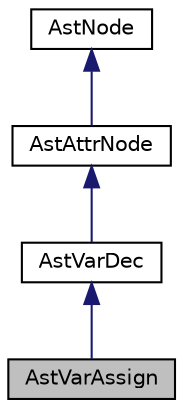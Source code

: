 digraph "AstVarAssign"
{
  edge [fontname="Helvetica",fontsize="10",labelfontname="Helvetica",labelfontsize="10"];
  node [fontname="Helvetica",fontsize="10",shape=record];
  Node5 [label="AstVarAssign",height=0.2,width=0.4,color="black", fillcolor="grey75", style="filled", fontcolor="black"];
  Node6 -> Node5 [dir="back",color="midnightblue",fontsize="10",style="solid"];
  Node6 [label="AstVarDec",height=0.2,width=0.4,color="black", fillcolor="white", style="filled",URL="$classAstVarDec.html"];
  Node7 -> Node6 [dir="back",color="midnightblue",fontsize="10",style="solid"];
  Node7 [label="AstAttrNode",height=0.2,width=0.4,color="black", fillcolor="white", style="filled",URL="$classAstAttrNode.html"];
  Node8 -> Node7 [dir="back",color="midnightblue",fontsize="10",style="solid"];
  Node8 [label="AstNode",height=0.2,width=0.4,color="black", fillcolor="white", style="filled",URL="$classAstNode.html"];
}
